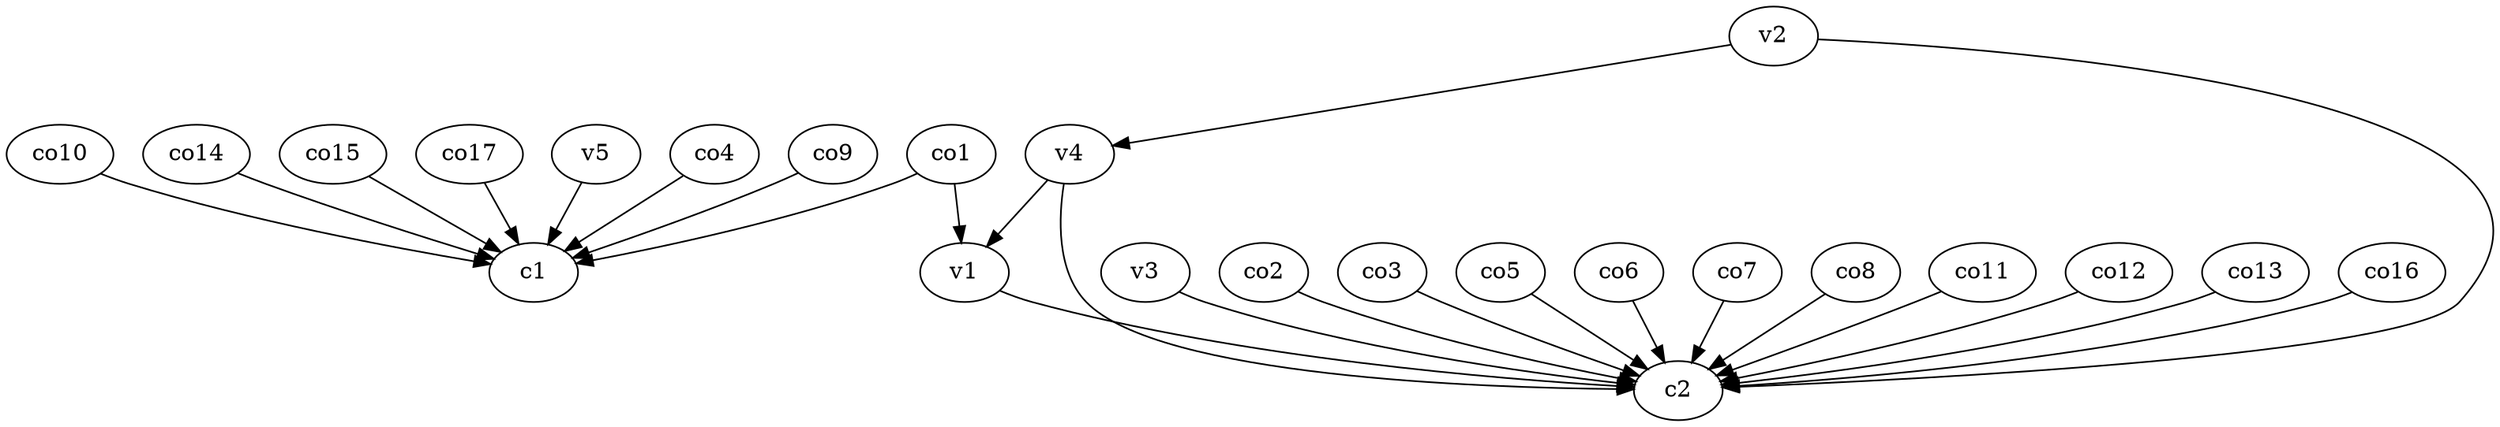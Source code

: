 strict digraph  {
c1;
c2;
v1;
v2;
v3;
v4;
v5;
co1;
co2;
co3;
co4;
co5;
co6;
co7;
co8;
co9;
co10;
co11;
co12;
co13;
co14;
co15;
co16;
co17;
v1 -> c2  [weight=1];
v2 -> c2  [weight=1];
v2 -> v4  [weight=1];
v3 -> c2  [weight=1];
v4 -> c2  [weight=1];
v4 -> v1  [weight=1];
v5 -> c1  [weight=1];
co1 -> c1  [weight=1];
co1 -> v1  [weight=1];
co2 -> c2  [weight=1];
co3 -> c2  [weight=1];
co4 -> c1  [weight=1];
co5 -> c2  [weight=1];
co6 -> c2  [weight=1];
co7 -> c2  [weight=1];
co8 -> c2  [weight=1];
co9 -> c1  [weight=1];
co10 -> c1  [weight=1];
co11 -> c2  [weight=1];
co12 -> c2  [weight=1];
co13 -> c2  [weight=1];
co14 -> c1  [weight=1];
co15 -> c1  [weight=1];
co16 -> c2  [weight=1];
co17 -> c1  [weight=1];
}
